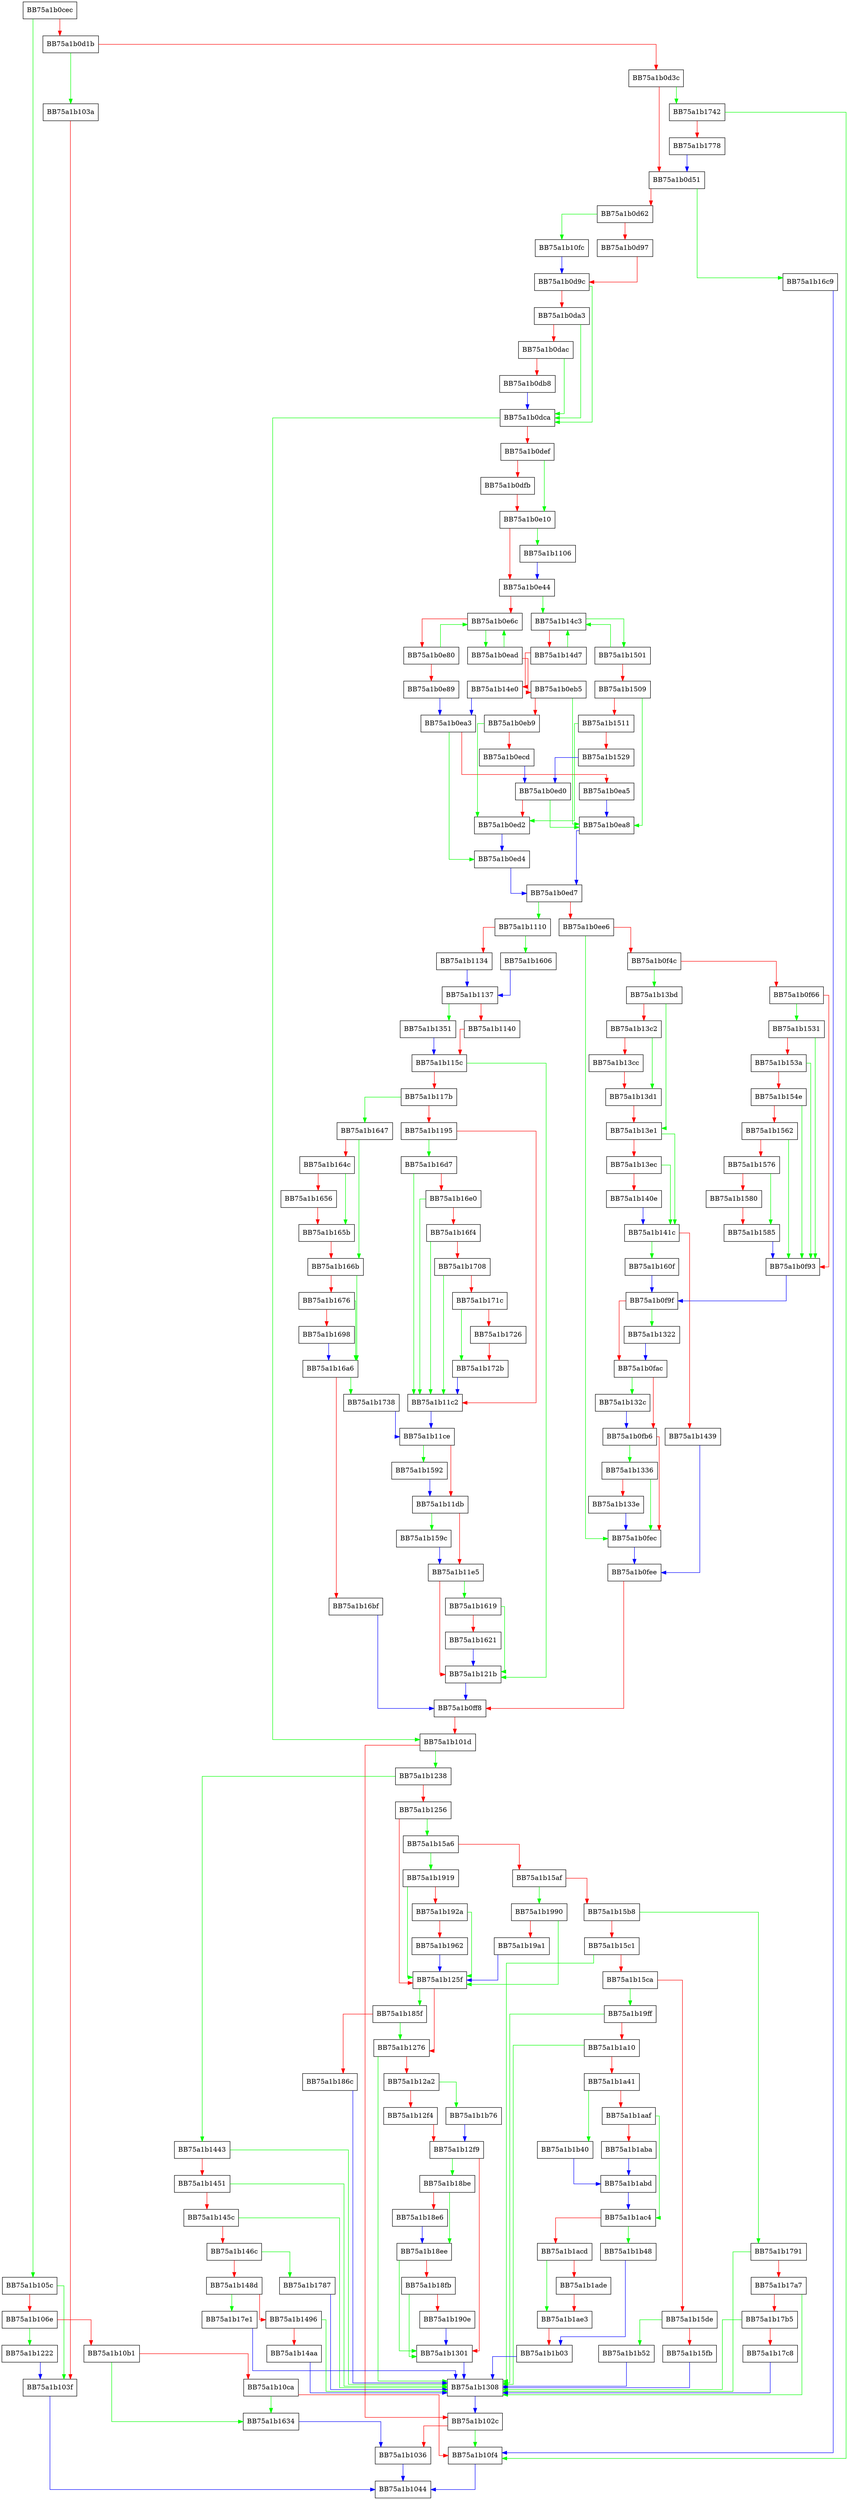digraph initDT {
  node [shape="box"];
  graph [splines=ortho];
  BB75a1b0cec -> BB75a1b105c [color="green"];
  BB75a1b0cec -> BB75a1b0d1b [color="red"];
  BB75a1b0d1b -> BB75a1b103a [color="green"];
  BB75a1b0d1b -> BB75a1b0d3c [color="red"];
  BB75a1b0d3c -> BB75a1b1742 [color="green"];
  BB75a1b0d3c -> BB75a1b0d51 [color="red"];
  BB75a1b0d51 -> BB75a1b16c9 [color="green"];
  BB75a1b0d51 -> BB75a1b0d62 [color="red"];
  BB75a1b0d62 -> BB75a1b10fc [color="green"];
  BB75a1b0d62 -> BB75a1b0d97 [color="red"];
  BB75a1b0d97 -> BB75a1b0d9c [color="red"];
  BB75a1b0d9c -> BB75a1b0dca [color="green"];
  BB75a1b0d9c -> BB75a1b0da3 [color="red"];
  BB75a1b0da3 -> BB75a1b0dca [color="green"];
  BB75a1b0da3 -> BB75a1b0dac [color="red"];
  BB75a1b0dac -> BB75a1b0dca [color="green"];
  BB75a1b0dac -> BB75a1b0db8 [color="red"];
  BB75a1b0db8 -> BB75a1b0dca [color="blue"];
  BB75a1b0dca -> BB75a1b101d [color="green"];
  BB75a1b0dca -> BB75a1b0def [color="red"];
  BB75a1b0def -> BB75a1b0e10 [color="green"];
  BB75a1b0def -> BB75a1b0dfb [color="red"];
  BB75a1b0dfb -> BB75a1b0e10 [color="red"];
  BB75a1b0e10 -> BB75a1b1106 [color="green"];
  BB75a1b0e10 -> BB75a1b0e44 [color="red"];
  BB75a1b0e44 -> BB75a1b14c3 [color="green"];
  BB75a1b0e44 -> BB75a1b0e6c [color="red"];
  BB75a1b0e6c -> BB75a1b0ead [color="green"];
  BB75a1b0e6c -> BB75a1b0e80 [color="red"];
  BB75a1b0e80 -> BB75a1b0e6c [color="green"];
  BB75a1b0e80 -> BB75a1b0e89 [color="red"];
  BB75a1b0e89 -> BB75a1b0ea3 [color="blue"];
  BB75a1b0ea3 -> BB75a1b0ed4 [color="green"];
  BB75a1b0ea3 -> BB75a1b0ea5 [color="red"];
  BB75a1b0ea5 -> BB75a1b0ea8 [color="blue"];
  BB75a1b0ea8 -> BB75a1b0ed7 [color="blue"];
  BB75a1b0ead -> BB75a1b0e6c [color="green"];
  BB75a1b0ead -> BB75a1b0eb5 [color="red"];
  BB75a1b0eb5 -> BB75a1b0ea8 [color="green"];
  BB75a1b0eb5 -> BB75a1b0eb9 [color="red"];
  BB75a1b0eb9 -> BB75a1b0ed2 [color="green"];
  BB75a1b0eb9 -> BB75a1b0ecd [color="red"];
  BB75a1b0ecd -> BB75a1b0ed0 [color="blue"];
  BB75a1b0ed0 -> BB75a1b0ea8 [color="green"];
  BB75a1b0ed0 -> BB75a1b0ed2 [color="red"];
  BB75a1b0ed2 -> BB75a1b0ed4 [color="blue"];
  BB75a1b0ed4 -> BB75a1b0ed7 [color="blue"];
  BB75a1b0ed7 -> BB75a1b1110 [color="green"];
  BB75a1b0ed7 -> BB75a1b0ee6 [color="red"];
  BB75a1b0ee6 -> BB75a1b0fec [color="green"];
  BB75a1b0ee6 -> BB75a1b0f4c [color="red"];
  BB75a1b0f4c -> BB75a1b13bd [color="green"];
  BB75a1b0f4c -> BB75a1b0f66 [color="red"];
  BB75a1b0f66 -> BB75a1b1531 [color="green"];
  BB75a1b0f66 -> BB75a1b0f93 [color="red"];
  BB75a1b0f93 -> BB75a1b0f9f [color="blue"];
  BB75a1b0f9f -> BB75a1b1322 [color="green"];
  BB75a1b0f9f -> BB75a1b0fac [color="red"];
  BB75a1b0fac -> BB75a1b132c [color="green"];
  BB75a1b0fac -> BB75a1b0fb6 [color="red"];
  BB75a1b0fb6 -> BB75a1b1336 [color="green"];
  BB75a1b0fb6 -> BB75a1b0fec [color="red"];
  BB75a1b0fec -> BB75a1b0fee [color="blue"];
  BB75a1b0fee -> BB75a1b0ff8 [color="red"];
  BB75a1b0ff8 -> BB75a1b101d [color="red"];
  BB75a1b101d -> BB75a1b1238 [color="green"];
  BB75a1b101d -> BB75a1b102c [color="red"];
  BB75a1b102c -> BB75a1b10f4 [color="green"];
  BB75a1b102c -> BB75a1b1036 [color="red"];
  BB75a1b1036 -> BB75a1b1044 [color="blue"];
  BB75a1b103a -> BB75a1b103f [color="red"];
  BB75a1b103f -> BB75a1b1044 [color="blue"];
  BB75a1b105c -> BB75a1b103f [color="green"];
  BB75a1b105c -> BB75a1b106e [color="red"];
  BB75a1b106e -> BB75a1b1222 [color="green"];
  BB75a1b106e -> BB75a1b10b1 [color="red"];
  BB75a1b10b1 -> BB75a1b1634 [color="green"];
  BB75a1b10b1 -> BB75a1b10ca [color="red"];
  BB75a1b10ca -> BB75a1b1634 [color="green"];
  BB75a1b10ca -> BB75a1b10f4 [color="red"];
  BB75a1b10f4 -> BB75a1b1044 [color="blue"];
  BB75a1b10fc -> BB75a1b0d9c [color="blue"];
  BB75a1b1106 -> BB75a1b0e44 [color="blue"];
  BB75a1b1110 -> BB75a1b1606 [color="green"];
  BB75a1b1110 -> BB75a1b1134 [color="red"];
  BB75a1b1134 -> BB75a1b1137 [color="blue"];
  BB75a1b1137 -> BB75a1b1351 [color="green"];
  BB75a1b1137 -> BB75a1b1140 [color="red"];
  BB75a1b1140 -> BB75a1b115c [color="red"];
  BB75a1b115c -> BB75a1b121b [color="green"];
  BB75a1b115c -> BB75a1b117b [color="red"];
  BB75a1b117b -> BB75a1b1647 [color="green"];
  BB75a1b117b -> BB75a1b1195 [color="red"];
  BB75a1b1195 -> BB75a1b16d7 [color="green"];
  BB75a1b1195 -> BB75a1b11c2 [color="red"];
  BB75a1b11c2 -> BB75a1b11ce [color="blue"];
  BB75a1b11ce -> BB75a1b1592 [color="green"];
  BB75a1b11ce -> BB75a1b11db [color="red"];
  BB75a1b11db -> BB75a1b159c [color="green"];
  BB75a1b11db -> BB75a1b11e5 [color="red"];
  BB75a1b11e5 -> BB75a1b1619 [color="green"];
  BB75a1b11e5 -> BB75a1b121b [color="red"];
  BB75a1b121b -> BB75a1b0ff8 [color="blue"];
  BB75a1b1222 -> BB75a1b103f [color="blue"];
  BB75a1b1238 -> BB75a1b1443 [color="green"];
  BB75a1b1238 -> BB75a1b1256 [color="red"];
  BB75a1b1256 -> BB75a1b15a6 [color="green"];
  BB75a1b1256 -> BB75a1b125f [color="red"];
  BB75a1b125f -> BB75a1b185f [color="green"];
  BB75a1b125f -> BB75a1b1276 [color="red"];
  BB75a1b1276 -> BB75a1b1308 [color="green"];
  BB75a1b1276 -> BB75a1b12a2 [color="red"];
  BB75a1b12a2 -> BB75a1b1b76 [color="green"];
  BB75a1b12a2 -> BB75a1b12f4 [color="red"];
  BB75a1b12f4 -> BB75a1b12f9 [color="red"];
  BB75a1b12f9 -> BB75a1b18be [color="green"];
  BB75a1b12f9 -> BB75a1b1301 [color="red"];
  BB75a1b1301 -> BB75a1b1308 [color="blue"];
  BB75a1b1308 -> BB75a1b102c [color="blue"];
  BB75a1b1322 -> BB75a1b0fac [color="blue"];
  BB75a1b132c -> BB75a1b0fb6 [color="blue"];
  BB75a1b1336 -> BB75a1b0fec [color="green"];
  BB75a1b1336 -> BB75a1b133e [color="red"];
  BB75a1b133e -> BB75a1b0fec [color="blue"];
  BB75a1b1351 -> BB75a1b115c [color="blue"];
  BB75a1b13bd -> BB75a1b13e1 [color="green"];
  BB75a1b13bd -> BB75a1b13c2 [color="red"];
  BB75a1b13c2 -> BB75a1b13d1 [color="green"];
  BB75a1b13c2 -> BB75a1b13cc [color="red"];
  BB75a1b13cc -> BB75a1b13d1 [color="red"];
  BB75a1b13d1 -> BB75a1b13e1 [color="red"];
  BB75a1b13e1 -> BB75a1b141c [color="green"];
  BB75a1b13e1 -> BB75a1b13ec [color="red"];
  BB75a1b13ec -> BB75a1b141c [color="green"];
  BB75a1b13ec -> BB75a1b140e [color="red"];
  BB75a1b140e -> BB75a1b141c [color="blue"];
  BB75a1b141c -> BB75a1b160f [color="green"];
  BB75a1b141c -> BB75a1b1439 [color="red"];
  BB75a1b1439 -> BB75a1b0fee [color="blue"];
  BB75a1b1443 -> BB75a1b1308 [color="green"];
  BB75a1b1443 -> BB75a1b1451 [color="red"];
  BB75a1b1451 -> BB75a1b1308 [color="green"];
  BB75a1b1451 -> BB75a1b145c [color="red"];
  BB75a1b145c -> BB75a1b1308 [color="green"];
  BB75a1b145c -> BB75a1b146c [color="red"];
  BB75a1b146c -> BB75a1b1787 [color="green"];
  BB75a1b146c -> BB75a1b148d [color="red"];
  BB75a1b148d -> BB75a1b17e1 [color="green"];
  BB75a1b148d -> BB75a1b1496 [color="red"];
  BB75a1b1496 -> BB75a1b1308 [color="green"];
  BB75a1b1496 -> BB75a1b14aa [color="red"];
  BB75a1b14aa -> BB75a1b1308 [color="blue"];
  BB75a1b14c3 -> BB75a1b1501 [color="green"];
  BB75a1b14c3 -> BB75a1b14d7 [color="red"];
  BB75a1b14d7 -> BB75a1b14c3 [color="green"];
  BB75a1b14d7 -> BB75a1b14e0 [color="red"];
  BB75a1b14e0 -> BB75a1b0ea3 [color="blue"];
  BB75a1b1501 -> BB75a1b14c3 [color="green"];
  BB75a1b1501 -> BB75a1b1509 [color="red"];
  BB75a1b1509 -> BB75a1b0ea8 [color="green"];
  BB75a1b1509 -> BB75a1b1511 [color="red"];
  BB75a1b1511 -> BB75a1b0ed2 [color="green"];
  BB75a1b1511 -> BB75a1b1529 [color="red"];
  BB75a1b1529 -> BB75a1b0ed0 [color="blue"];
  BB75a1b1531 -> BB75a1b0f93 [color="green"];
  BB75a1b1531 -> BB75a1b153a [color="red"];
  BB75a1b153a -> BB75a1b0f93 [color="green"];
  BB75a1b153a -> BB75a1b154e [color="red"];
  BB75a1b154e -> BB75a1b0f93 [color="green"];
  BB75a1b154e -> BB75a1b1562 [color="red"];
  BB75a1b1562 -> BB75a1b0f93 [color="green"];
  BB75a1b1562 -> BB75a1b1576 [color="red"];
  BB75a1b1576 -> BB75a1b1585 [color="green"];
  BB75a1b1576 -> BB75a1b1580 [color="red"];
  BB75a1b1580 -> BB75a1b1585 [color="red"];
  BB75a1b1585 -> BB75a1b0f93 [color="blue"];
  BB75a1b1592 -> BB75a1b11db [color="blue"];
  BB75a1b159c -> BB75a1b11e5 [color="blue"];
  BB75a1b15a6 -> BB75a1b1919 [color="green"];
  BB75a1b15a6 -> BB75a1b15af [color="red"];
  BB75a1b15af -> BB75a1b1990 [color="green"];
  BB75a1b15af -> BB75a1b15b8 [color="red"];
  BB75a1b15b8 -> BB75a1b1791 [color="green"];
  BB75a1b15b8 -> BB75a1b15c1 [color="red"];
  BB75a1b15c1 -> BB75a1b1308 [color="green"];
  BB75a1b15c1 -> BB75a1b15ca [color="red"];
  BB75a1b15ca -> BB75a1b19ff [color="green"];
  BB75a1b15ca -> BB75a1b15de [color="red"];
  BB75a1b15de -> BB75a1b1b52 [color="green"];
  BB75a1b15de -> BB75a1b15fb [color="red"];
  BB75a1b15fb -> BB75a1b1308 [color="blue"];
  BB75a1b1606 -> BB75a1b1137 [color="blue"];
  BB75a1b160f -> BB75a1b0f9f [color="blue"];
  BB75a1b1619 -> BB75a1b121b [color="green"];
  BB75a1b1619 -> BB75a1b1621 [color="red"];
  BB75a1b1621 -> BB75a1b121b [color="blue"];
  BB75a1b1634 -> BB75a1b1036 [color="blue"];
  BB75a1b1647 -> BB75a1b166b [color="green"];
  BB75a1b1647 -> BB75a1b164c [color="red"];
  BB75a1b164c -> BB75a1b165b [color="green"];
  BB75a1b164c -> BB75a1b1656 [color="red"];
  BB75a1b1656 -> BB75a1b165b [color="red"];
  BB75a1b165b -> BB75a1b166b [color="red"];
  BB75a1b166b -> BB75a1b16a6 [color="green"];
  BB75a1b166b -> BB75a1b1676 [color="red"];
  BB75a1b1676 -> BB75a1b16a6 [color="green"];
  BB75a1b1676 -> BB75a1b1698 [color="red"];
  BB75a1b1698 -> BB75a1b16a6 [color="blue"];
  BB75a1b16a6 -> BB75a1b1738 [color="green"];
  BB75a1b16a6 -> BB75a1b16bf [color="red"];
  BB75a1b16bf -> BB75a1b0ff8 [color="blue"];
  BB75a1b16c9 -> BB75a1b10f4 [color="blue"];
  BB75a1b16d7 -> BB75a1b11c2 [color="green"];
  BB75a1b16d7 -> BB75a1b16e0 [color="red"];
  BB75a1b16e0 -> BB75a1b11c2 [color="green"];
  BB75a1b16e0 -> BB75a1b16f4 [color="red"];
  BB75a1b16f4 -> BB75a1b11c2 [color="green"];
  BB75a1b16f4 -> BB75a1b1708 [color="red"];
  BB75a1b1708 -> BB75a1b11c2 [color="green"];
  BB75a1b1708 -> BB75a1b171c [color="red"];
  BB75a1b171c -> BB75a1b172b [color="green"];
  BB75a1b171c -> BB75a1b1726 [color="red"];
  BB75a1b1726 -> BB75a1b172b [color="red"];
  BB75a1b172b -> BB75a1b11c2 [color="blue"];
  BB75a1b1738 -> BB75a1b11ce [color="blue"];
  BB75a1b1742 -> BB75a1b10f4 [color="green"];
  BB75a1b1742 -> BB75a1b1778 [color="red"];
  BB75a1b1778 -> BB75a1b0d51 [color="blue"];
  BB75a1b1787 -> BB75a1b1308 [color="blue"];
  BB75a1b1791 -> BB75a1b1308 [color="green"];
  BB75a1b1791 -> BB75a1b17a7 [color="red"];
  BB75a1b17a7 -> BB75a1b1308 [color="green"];
  BB75a1b17a7 -> BB75a1b17b5 [color="red"];
  BB75a1b17b5 -> BB75a1b1308 [color="green"];
  BB75a1b17b5 -> BB75a1b17c8 [color="red"];
  BB75a1b17c8 -> BB75a1b1308 [color="blue"];
  BB75a1b17e1 -> BB75a1b1308 [color="blue"];
  BB75a1b185f -> BB75a1b1276 [color="green"];
  BB75a1b185f -> BB75a1b186c [color="red"];
  BB75a1b186c -> BB75a1b1308 [color="blue"];
  BB75a1b18be -> BB75a1b18ee [color="green"];
  BB75a1b18be -> BB75a1b18e6 [color="red"];
  BB75a1b18e6 -> BB75a1b18ee [color="blue"];
  BB75a1b18ee -> BB75a1b1301 [color="green"];
  BB75a1b18ee -> BB75a1b18fb [color="red"];
  BB75a1b18fb -> BB75a1b1301 [color="green"];
  BB75a1b18fb -> BB75a1b190e [color="red"];
  BB75a1b190e -> BB75a1b1301 [color="blue"];
  BB75a1b1919 -> BB75a1b125f [color="green"];
  BB75a1b1919 -> BB75a1b192a [color="red"];
  BB75a1b192a -> BB75a1b125f [color="green"];
  BB75a1b192a -> BB75a1b1962 [color="red"];
  BB75a1b1962 -> BB75a1b125f [color="blue"];
  BB75a1b1990 -> BB75a1b125f [color="green"];
  BB75a1b1990 -> BB75a1b19a1 [color="red"];
  BB75a1b19a1 -> BB75a1b125f [color="blue"];
  BB75a1b19ff -> BB75a1b1308 [color="green"];
  BB75a1b19ff -> BB75a1b1a10 [color="red"];
  BB75a1b1a10 -> BB75a1b1308 [color="green"];
  BB75a1b1a10 -> BB75a1b1a41 [color="red"];
  BB75a1b1a41 -> BB75a1b1b40 [color="green"];
  BB75a1b1a41 -> BB75a1b1aaf [color="red"];
  BB75a1b1aaf -> BB75a1b1ac4 [color="green"];
  BB75a1b1aaf -> BB75a1b1aba [color="red"];
  BB75a1b1aba -> BB75a1b1abd [color="blue"];
  BB75a1b1abd -> BB75a1b1ac4 [color="blue"];
  BB75a1b1ac4 -> BB75a1b1b48 [color="green"];
  BB75a1b1ac4 -> BB75a1b1acd [color="red"];
  BB75a1b1acd -> BB75a1b1ae3 [color="green"];
  BB75a1b1acd -> BB75a1b1ade [color="red"];
  BB75a1b1ade -> BB75a1b1ae3 [color="red"];
  BB75a1b1ae3 -> BB75a1b1b03 [color="red"];
  BB75a1b1b03 -> BB75a1b1308 [color="blue"];
  BB75a1b1b40 -> BB75a1b1abd [color="blue"];
  BB75a1b1b48 -> BB75a1b1b03 [color="blue"];
  BB75a1b1b52 -> BB75a1b1308 [color="blue"];
  BB75a1b1b76 -> BB75a1b12f9 [color="blue"];
}